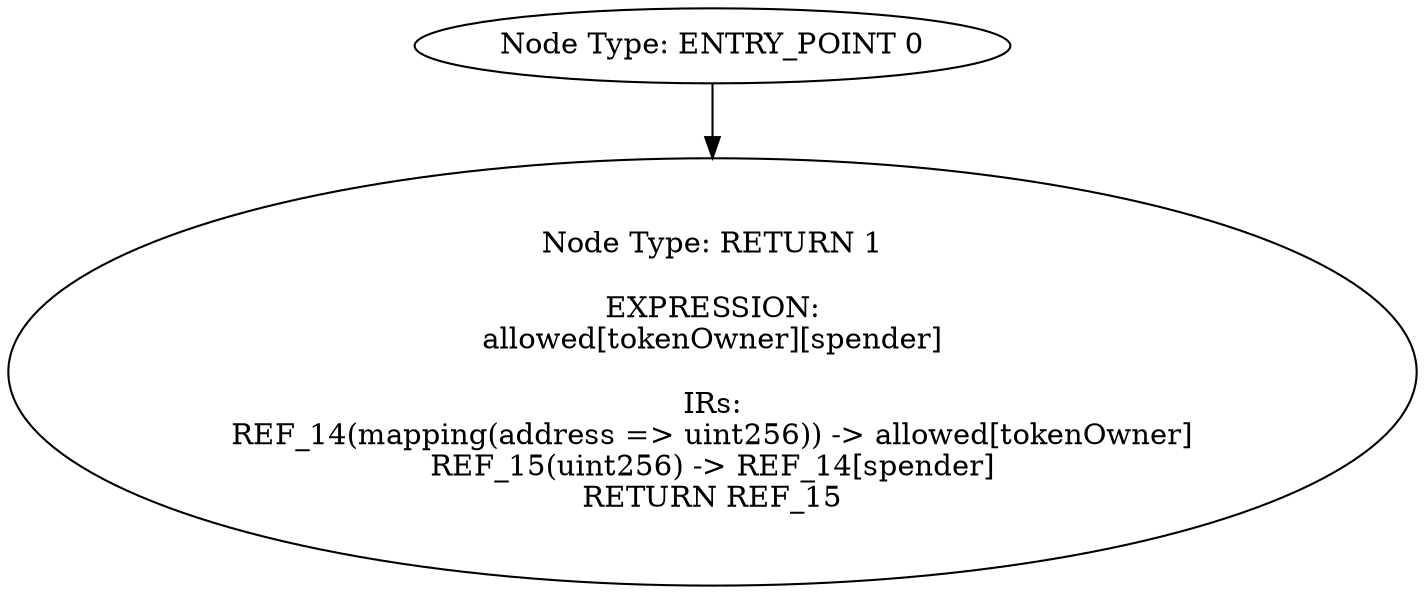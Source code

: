 digraph{
0[label="Node Type: ENTRY_POINT 0
"];
0->1;
1[label="Node Type: RETURN 1

EXPRESSION:
allowed[tokenOwner][spender]

IRs:
REF_14(mapping(address => uint256)) -> allowed[tokenOwner]
REF_15(uint256) -> REF_14[spender]
RETURN REF_15"];
}
